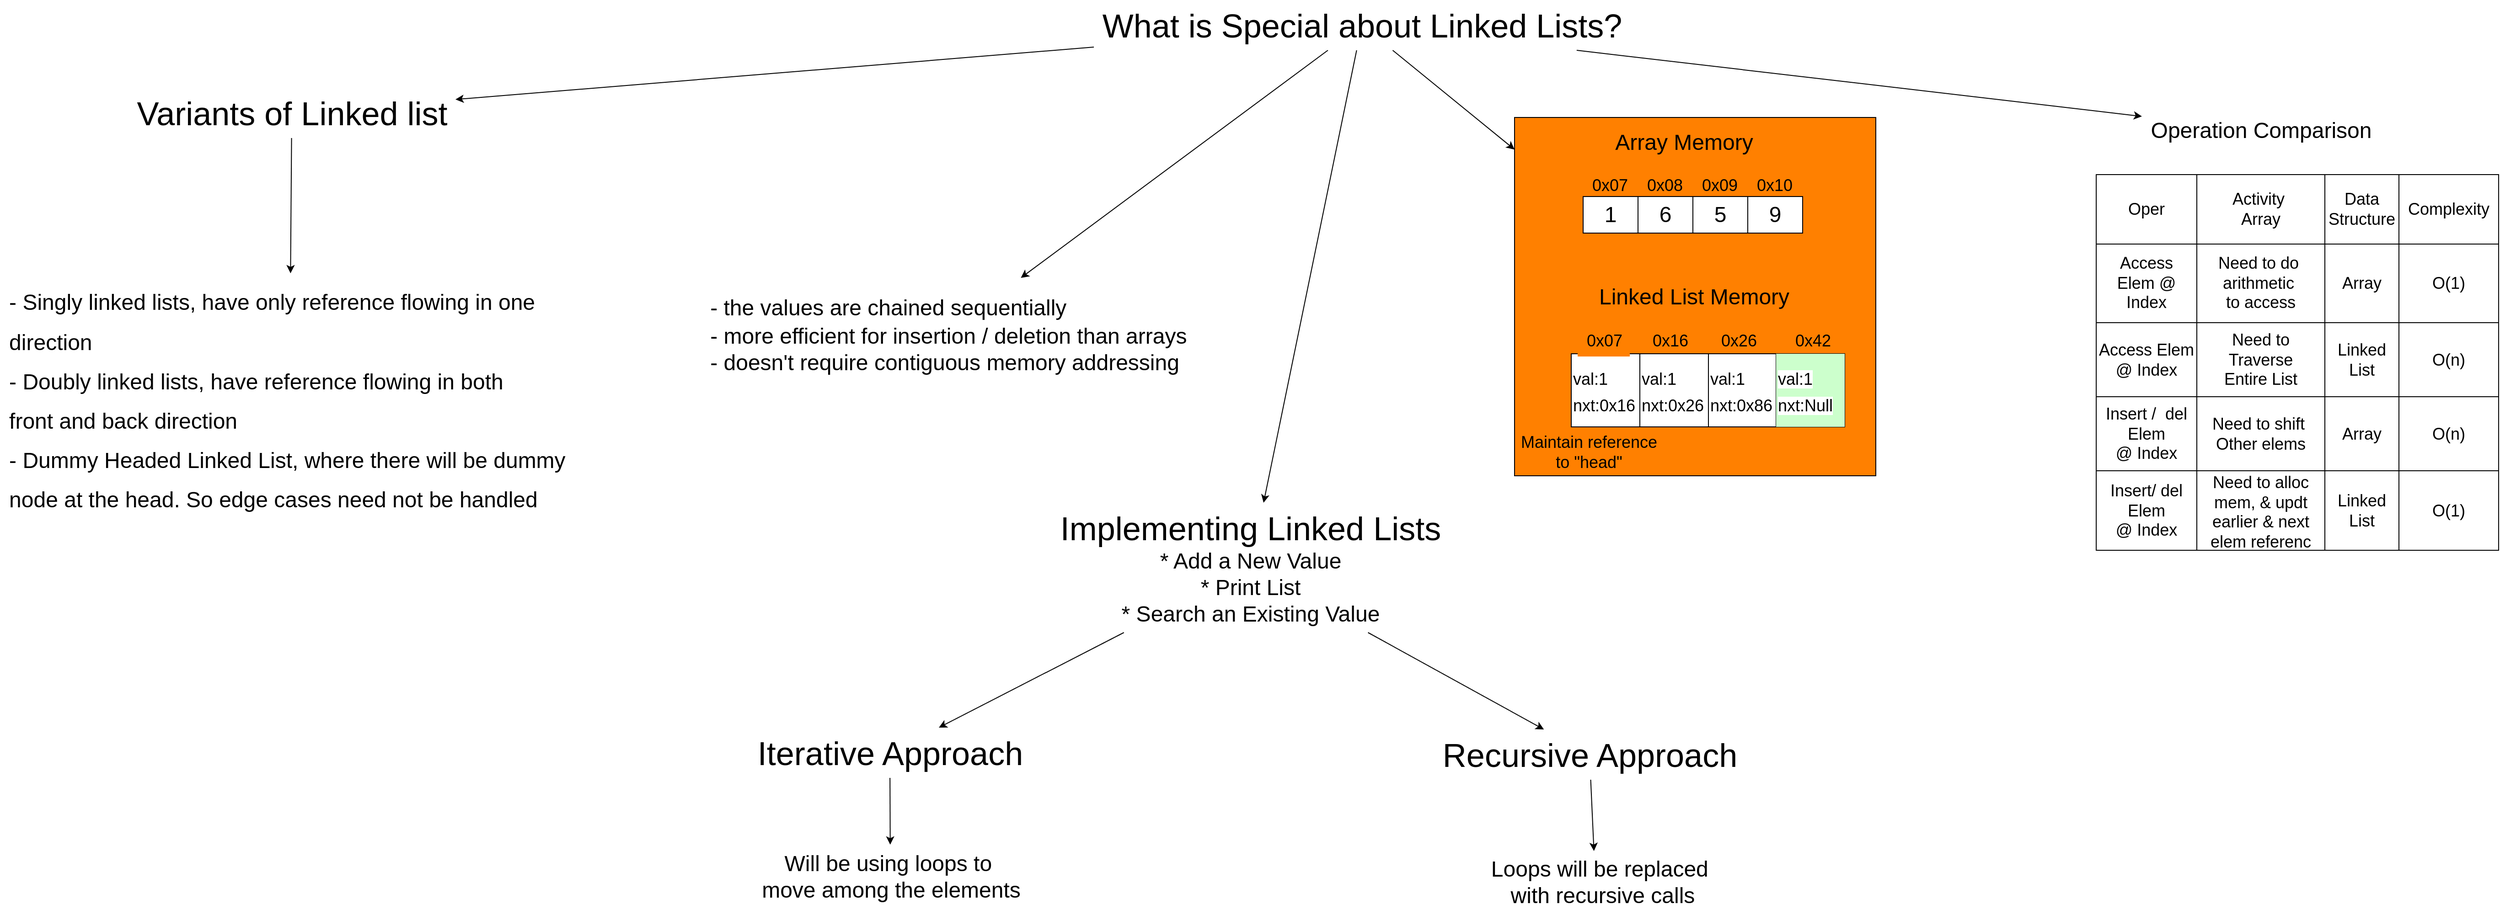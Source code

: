 <mxfile>
    <diagram id="RrGGoHX7LuX-mFYgmmAL" name="Page-1">
        <mxGraphModel dx="4876" dy="1552" grid="0" gridSize="10" guides="1" tooltips="1" connect="1" arrows="1" fold="1" page="0" pageScale="1" pageWidth="827" pageHeight="1169" math="0" shadow="0">
            <root>
                <mxCell id="0"/>
                <mxCell id="1" parent="0"/>
                <mxCell id="31" value="" style="whiteSpace=wrap;html=1;fontSize=18;fillColor=#FF8000;" parent="1" vertex="1">
                    <mxGeometry x="594" y="133.5" width="395" height="392" as="geometry"/>
                </mxCell>
                <mxCell id="4" style="edgeStyle=none;html=1;fontSize=24;" parent="1" source="2" target="3" edge="1">
                    <mxGeometry relative="1" as="geometry"/>
                </mxCell>
                <mxCell id="32" style="edgeStyle=none;html=1;fontSize=18;" parent="1" source="2" target="31" edge="1">
                    <mxGeometry relative="1" as="geometry"/>
                </mxCell>
                <mxCell id="36" style="edgeStyle=none;html=1;fontSize=18;" parent="1" source="2" target="35" edge="1">
                    <mxGeometry relative="1" as="geometry"/>
                </mxCell>
                <mxCell id="70" value="" style="edgeStyle=none;html=1;fontSize=18;" parent="1" source="2" target="69" edge="1">
                    <mxGeometry relative="1" as="geometry"/>
                </mxCell>
                <mxCell id="74" value="" style="edgeStyle=none;html=1;" edge="1" parent="1" source="2" target="73">
                    <mxGeometry relative="1" as="geometry"/>
                </mxCell>
                <mxCell id="2" value="&lt;font style=&quot;font-size: 36px;&quot;&gt;What is Special about Linked Lists?&lt;/font&gt;" style="text;html=1;align=center;verticalAlign=middle;resizable=0;points=[];autosize=1;strokeColor=none;fillColor=none;" parent="1" vertex="1">
                    <mxGeometry x="134" y="5" width="586" height="55" as="geometry"/>
                </mxCell>
                <mxCell id="3" value="&lt;div style=&quot;text-align: left;&quot;&gt;&lt;span style=&quot;font-size: 24px; background-color: initial;&quot;&gt;- the values are chained sequentially&amp;nbsp;&lt;/span&gt;&lt;/div&gt;&lt;font style=&quot;font-size: 24px;&quot;&gt;&lt;div style=&quot;text-align: left;&quot;&gt;&lt;span style=&quot;background-color: initial;&quot;&gt;- more efficient for insertion / deletion than arrays&amp;nbsp;&lt;/span&gt;&lt;/div&gt;&lt;div style=&quot;text-align: left;&quot;&gt;&lt;span style=&quot;background-color: initial;&quot;&gt;- doesn't require contiguous memory addressing&lt;/span&gt;&lt;/div&gt;&lt;/font&gt;" style="text;html=1;align=center;verticalAlign=middle;resizable=0;points=[];autosize=1;strokeColor=none;fillColor=none;fontSize=36;" parent="1" vertex="1">
                    <mxGeometry x="-295" y="309" width="546" height="113" as="geometry"/>
                </mxCell>
                <mxCell id="5" value="" style="shape=table;startSize=0;container=1;collapsible=0;childLayout=tableLayout;fontSize=24;" parent="1" vertex="1">
                    <mxGeometry x="669" y="220" width="240" height="40" as="geometry"/>
                </mxCell>
                <mxCell id="6" value="" style="shape=tableRow;horizontal=0;startSize=0;swimlaneHead=0;swimlaneBody=0;top=0;left=0;bottom=0;right=0;collapsible=0;dropTarget=0;fillColor=none;points=[[0,0.5],[1,0.5]];portConstraint=eastwest;fontSize=24;" parent="5" vertex="1">
                    <mxGeometry width="240" height="40" as="geometry"/>
                </mxCell>
                <mxCell id="7" value="1" style="shape=partialRectangle;html=1;whiteSpace=wrap;connectable=0;overflow=hidden;fillColor=none;top=0;left=0;bottom=0;right=0;pointerEvents=1;fontSize=24;" parent="6" vertex="1">
                    <mxGeometry width="60" height="40" as="geometry">
                        <mxRectangle width="60" height="40" as="alternateBounds"/>
                    </mxGeometry>
                </mxCell>
                <mxCell id="8" value="6" style="shape=partialRectangle;html=1;whiteSpace=wrap;connectable=0;overflow=hidden;fillColor=none;top=0;left=0;bottom=0;right=0;pointerEvents=1;fontSize=24;" parent="6" vertex="1">
                    <mxGeometry x="60" width="60" height="40" as="geometry">
                        <mxRectangle width="60" height="40" as="alternateBounds"/>
                    </mxGeometry>
                </mxCell>
                <mxCell id="9" value="5" style="shape=partialRectangle;html=1;whiteSpace=wrap;connectable=0;overflow=hidden;fillColor=none;top=0;left=0;bottom=0;right=0;pointerEvents=1;fontSize=24;" parent="6" vertex="1">
                    <mxGeometry x="120" width="60" height="40" as="geometry">
                        <mxRectangle width="60" height="40" as="alternateBounds"/>
                    </mxGeometry>
                </mxCell>
                <mxCell id="10" value="9" style="shape=partialRectangle;html=1;whiteSpace=wrap;connectable=0;overflow=hidden;fillColor=none;top=0;left=0;bottom=0;right=0;pointerEvents=1;fontSize=24;" parent="6" vertex="1">
                    <mxGeometry x="180" width="60" height="40" as="geometry">
                        <mxRectangle width="60" height="40" as="alternateBounds"/>
                    </mxGeometry>
                </mxCell>
                <mxCell id="11" value="Array Memory" style="text;html=1;align=center;verticalAlign=middle;resizable=0;points=[];autosize=1;strokeColor=none;fillColor=none;fontSize=24;" parent="1" vertex="1">
                    <mxGeometry x="694" y="140" width="169" height="41" as="geometry"/>
                </mxCell>
                <mxCell id="12" value="&lt;font style=&quot;font-size: 18px;&quot;&gt;0x07&lt;/font&gt;" style="text;html=1;align=center;verticalAlign=middle;resizable=0;points=[];autosize=1;strokeColor=none;fillColor=none;fontSize=24;" parent="1" vertex="1">
                    <mxGeometry x="669" y="185" width="57" height="41" as="geometry"/>
                </mxCell>
                <mxCell id="16" value="&lt;font style=&quot;font-size: 18px;&quot;&gt;0x08&lt;/font&gt;" style="text;html=1;align=center;verticalAlign=middle;resizable=0;points=[];autosize=1;strokeColor=none;fillColor=none;fontSize=24;" parent="1" vertex="1">
                    <mxGeometry x="729" y="185" width="57" height="41" as="geometry"/>
                </mxCell>
                <mxCell id="17" value="&lt;font style=&quot;font-size: 18px;&quot;&gt;0x09&lt;/font&gt;" style="text;html=1;align=center;verticalAlign=middle;resizable=0;points=[];autosize=1;strokeColor=none;fillColor=none;fontSize=24;" parent="1" vertex="1">
                    <mxGeometry x="789" y="185" width="57" height="41" as="geometry"/>
                </mxCell>
                <mxCell id="19" value="&lt;font style=&quot;font-size: 18px;&quot;&gt;0x10&lt;/font&gt;" style="text;html=1;align=center;verticalAlign=middle;resizable=0;points=[];autosize=1;strokeColor=none;fillColor=none;fontSize=24;" parent="1" vertex="1">
                    <mxGeometry x="849" y="185" width="57" height="41" as="geometry"/>
                </mxCell>
                <mxCell id="20" value="" style="shape=table;startSize=0;container=1;collapsible=0;childLayout=tableLayout;fontSize=24;" parent="1" vertex="1">
                    <mxGeometry x="656" y="392" width="299" height="80" as="geometry"/>
                </mxCell>
                <mxCell id="21" value="" style="shape=tableRow;horizontal=0;startSize=0;swimlaneHead=0;swimlaneBody=0;top=0;left=0;bottom=0;right=0;collapsible=0;dropTarget=0;fillColor=none;points=[[0,0.5],[1,0.5]];portConstraint=eastwest;fontSize=24;" parent="20" vertex="1">
                    <mxGeometry width="299" height="80" as="geometry"/>
                </mxCell>
                <mxCell id="22" value="&lt;font style=&quot;font-size: 18px;&quot;&gt;val:1&lt;br&gt;nxt:0x16&lt;/font&gt;" style="shape=partialRectangle;html=1;whiteSpace=wrap;connectable=0;overflow=hidden;fillColor=none;top=0;left=0;bottom=0;right=0;pointerEvents=1;fontSize=24;align=left;" parent="21" vertex="1">
                    <mxGeometry width="75" height="80" as="geometry">
                        <mxRectangle width="75" height="80" as="alternateBounds"/>
                    </mxGeometry>
                </mxCell>
                <mxCell id="23" value="&lt;span style=&quot;color: rgb(0, 0, 0); font-family: Helvetica; font-size: 18px; font-style: normal; font-variant-ligatures: normal; font-variant-caps: normal; font-weight: 400; letter-spacing: normal; orphans: 2; text-indent: 0px; text-transform: none; widows: 2; word-spacing: 0px; -webkit-text-stroke-width: 0px; background-color: rgb(255, 255, 255); text-decoration-thickness: initial; text-decoration-style: initial; text-decoration-color: initial; float: none; display: inline !important;&quot;&gt;val:1&lt;/span&gt;&lt;br style=&quot;border-color: var(--border-color); color: rgb(0, 0, 0); font-family: Helvetica; font-size: 18px; font-style: normal; font-variant-ligatures: normal; font-variant-caps: normal; font-weight: 400; letter-spacing: normal; orphans: 2; text-indent: 0px; text-transform: none; widows: 2; word-spacing: 0px; -webkit-text-stroke-width: 0px; background-color: rgb(255, 255, 255); text-decoration-thickness: initial; text-decoration-style: initial; text-decoration-color: initial;&quot;&gt;&lt;span style=&quot;color: rgb(0, 0, 0); font-family: Helvetica; font-size: 18px; font-style: normal; font-variant-ligatures: normal; font-variant-caps: normal; font-weight: 400; letter-spacing: normal; orphans: 2; text-indent: 0px; text-transform: none; widows: 2; word-spacing: 0px; -webkit-text-stroke-width: 0px; background-color: rgb(255, 255, 255); text-decoration-thickness: initial; text-decoration-style: initial; text-decoration-color: initial; float: none; display: inline !important;&quot;&gt;nxt:0x26&lt;/span&gt;" style="shape=partialRectangle;html=1;whiteSpace=wrap;connectable=0;overflow=hidden;fillColor=none;top=0;left=0;bottom=0;right=0;pointerEvents=1;fontSize=24;align=left;" parent="21" vertex="1">
                    <mxGeometry x="75" width="75" height="80" as="geometry">
                        <mxRectangle width="75" height="80" as="alternateBounds"/>
                    </mxGeometry>
                </mxCell>
                <mxCell id="24" value="&lt;span style=&quot;color: rgb(0, 0, 0); font-family: Helvetica; font-size: 18px; font-style: normal; font-variant-ligatures: normal; font-variant-caps: normal; font-weight: 400; letter-spacing: normal; orphans: 2; text-indent: 0px; text-transform: none; widows: 2; word-spacing: 0px; -webkit-text-stroke-width: 0px; background-color: rgb(255, 255, 255); text-decoration-thickness: initial; text-decoration-style: initial; text-decoration-color: initial; float: none; display: inline !important;&quot;&gt;val:1&lt;/span&gt;&lt;br style=&quot;border-color: var(--border-color); color: rgb(0, 0, 0); font-family: Helvetica; font-size: 18px; font-style: normal; font-variant-ligatures: normal; font-variant-caps: normal; font-weight: 400; letter-spacing: normal; orphans: 2; text-indent: 0px; text-transform: none; widows: 2; word-spacing: 0px; -webkit-text-stroke-width: 0px; background-color: rgb(255, 255, 255); text-decoration-thickness: initial; text-decoration-style: initial; text-decoration-color: initial;&quot;&gt;&lt;span style=&quot;color: rgb(0, 0, 0); font-family: Helvetica; font-size: 18px; font-style: normal; font-variant-ligatures: normal; font-variant-caps: normal; font-weight: 400; letter-spacing: normal; orphans: 2; text-indent: 0px; text-transform: none; widows: 2; word-spacing: 0px; -webkit-text-stroke-width: 0px; background-color: rgb(255, 255, 255); text-decoration-thickness: initial; text-decoration-style: initial; text-decoration-color: initial; float: none; display: inline !important;&quot;&gt;nxt:0x86&lt;/span&gt;" style="shape=partialRectangle;html=1;whiteSpace=wrap;connectable=0;overflow=hidden;fillColor=none;top=0;left=0;bottom=0;right=0;pointerEvents=1;fontSize=24;align=left;" parent="21" vertex="1">
                    <mxGeometry x="150" width="74" height="80" as="geometry">
                        <mxRectangle width="74" height="80" as="alternateBounds"/>
                    </mxGeometry>
                </mxCell>
                <mxCell id="25" value="&lt;span style=&quot;color: rgb(0, 0, 0); font-family: Helvetica; font-size: 18px; font-style: normal; font-variant-ligatures: normal; font-variant-caps: normal; font-weight: 400; letter-spacing: normal; orphans: 2; text-indent: 0px; text-transform: none; widows: 2; word-spacing: 0px; -webkit-text-stroke-width: 0px; background-color: rgb(255, 255, 255); text-decoration-thickness: initial; text-decoration-style: initial; text-decoration-color: initial; float: none; display: inline !important;&quot;&gt;val:1&lt;/span&gt;&lt;br style=&quot;border-color: var(--border-color); color: rgb(0, 0, 0); font-family: Helvetica; font-size: 18px; font-style: normal; font-variant-ligatures: normal; font-variant-caps: normal; font-weight: 400; letter-spacing: normal; orphans: 2; text-indent: 0px; text-transform: none; widows: 2; word-spacing: 0px; -webkit-text-stroke-width: 0px; background-color: rgb(255, 255, 255); text-decoration-thickness: initial; text-decoration-style: initial; text-decoration-color: initial;&quot;&gt;&lt;span style=&quot;color: rgb(0, 0, 0); font-family: Helvetica; font-size: 18px; font-style: normal; font-variant-ligatures: normal; font-variant-caps: normal; font-weight: 400; letter-spacing: normal; orphans: 2; text-indent: 0px; text-transform: none; widows: 2; word-spacing: 0px; -webkit-text-stroke-width: 0px; background-color: rgb(255, 255, 255); text-decoration-thickness: initial; text-decoration-style: initial; text-decoration-color: initial; float: none; display: inline !important;&quot;&gt;nxt:Null&lt;/span&gt;" style="shape=partialRectangle;html=1;whiteSpace=wrap;connectable=0;overflow=hidden;fillColor=#CCFFCC;top=0;left=0;bottom=0;right=0;pointerEvents=1;fontSize=24;align=left;" parent="21" vertex="1">
                    <mxGeometry x="224" width="75" height="80" as="geometry">
                        <mxRectangle width="75" height="80" as="alternateBounds"/>
                    </mxGeometry>
                </mxCell>
                <mxCell id="26" value="0x07" style="text;html=1;align=center;verticalAlign=middle;resizable=0;points=[];autosize=1;strokeColor=none;fillColor=#FF8000;fontSize=18;" parent="1" vertex="1">
                    <mxGeometry x="663" y="361" width="57" height="34" as="geometry"/>
                </mxCell>
                <mxCell id="27" value="0x16" style="text;html=1;align=center;verticalAlign=middle;resizable=0;points=[];autosize=1;strokeColor=none;fillColor=none;fontSize=18;" parent="1" vertex="1">
                    <mxGeometry x="735" y="361" width="57" height="34" as="geometry"/>
                </mxCell>
                <mxCell id="28" value="0x26" style="text;html=1;align=center;verticalAlign=middle;resizable=0;points=[];autosize=1;strokeColor=none;fillColor=none;fontSize=18;" parent="1" vertex="1">
                    <mxGeometry x="810" y="361" width="57" height="34" as="geometry"/>
                </mxCell>
                <mxCell id="29" value="0x42" style="text;html=1;align=center;verticalAlign=middle;resizable=0;points=[];autosize=1;strokeColor=none;fillColor=none;fontSize=18;" parent="1" vertex="1">
                    <mxGeometry x="891" y="361" width="57" height="34" as="geometry"/>
                </mxCell>
                <mxCell id="33" value="Linked List Memory" style="text;html=1;align=center;verticalAlign=middle;resizable=0;points=[];autosize=1;strokeColor=none;fillColor=none;fontSize=24;" parent="1" vertex="1">
                    <mxGeometry x="676.5" y="309" width="226" height="41" as="geometry"/>
                </mxCell>
                <mxCell id="34" value="Maintain reference&lt;br&gt;to &quot;head&quot;" style="text;html=1;align=center;verticalAlign=middle;resizable=0;points=[];autosize=1;strokeColor=none;fillColor=none;fontSize=18;" parent="1" vertex="1">
                    <mxGeometry x="591" y="472" width="167" height="55" as="geometry"/>
                </mxCell>
                <mxCell id="35" value="Operation Comparison" style="text;html=1;align=center;verticalAlign=middle;resizable=0;points=[];autosize=1;strokeColor=none;fillColor=none;fontSize=24;" parent="1" vertex="1">
                    <mxGeometry x="1280" y="127" width="259" height="41" as="geometry"/>
                </mxCell>
                <mxCell id="37" value="" style="shape=table;startSize=0;container=1;collapsible=0;childLayout=tableLayout;fontSize=18;fillColor=none;" parent="1" vertex="1">
                    <mxGeometry x="1230" y="196" width="440" height="411" as="geometry"/>
                </mxCell>
                <mxCell id="38" value="" style="shape=tableRow;horizontal=0;startSize=0;swimlaneHead=0;swimlaneBody=0;top=0;left=0;bottom=0;right=0;collapsible=0;dropTarget=0;fillColor=none;points=[[0,0.5],[1,0.5]];portConstraint=eastwest;fontSize=18;" parent="37" vertex="1">
                    <mxGeometry width="440" height="76" as="geometry"/>
                </mxCell>
                <mxCell id="39" value="Oper" style="shape=partialRectangle;html=1;whiteSpace=wrap;connectable=0;overflow=hidden;fillColor=none;top=0;left=0;bottom=0;right=0;pointerEvents=1;fontSize=18;" parent="38" vertex="1">
                    <mxGeometry width="110" height="76" as="geometry">
                        <mxRectangle width="110" height="76" as="alternateBounds"/>
                    </mxGeometry>
                </mxCell>
                <mxCell id="40" value="Activity&amp;nbsp;&lt;br&gt;Array" style="shape=partialRectangle;html=1;whiteSpace=wrap;connectable=0;overflow=hidden;fillColor=none;top=0;left=0;bottom=0;right=0;pointerEvents=1;fontSize=18;" parent="38" vertex="1">
                    <mxGeometry x="110" width="140" height="76" as="geometry">
                        <mxRectangle width="140" height="76" as="alternateBounds"/>
                    </mxGeometry>
                </mxCell>
                <mxCell id="41" value="Data Structure" style="shape=partialRectangle;html=1;whiteSpace=wrap;connectable=0;overflow=hidden;fillColor=none;top=0;left=0;bottom=0;right=0;pointerEvents=1;fontSize=18;" parent="38" vertex="1">
                    <mxGeometry x="250" width="81" height="76" as="geometry">
                        <mxRectangle width="81" height="76" as="alternateBounds"/>
                    </mxGeometry>
                </mxCell>
                <mxCell id="42" value="Complexity" style="shape=partialRectangle;html=1;whiteSpace=wrap;connectable=0;overflow=hidden;fillColor=none;top=0;left=0;bottom=0;right=0;pointerEvents=1;fontSize=18;" parent="38" vertex="1">
                    <mxGeometry x="331" width="109" height="76" as="geometry">
                        <mxRectangle width="109" height="76" as="alternateBounds"/>
                    </mxGeometry>
                </mxCell>
                <mxCell id="43" value="" style="shape=tableRow;horizontal=0;startSize=0;swimlaneHead=0;swimlaneBody=0;top=0;left=0;bottom=0;right=0;collapsible=0;dropTarget=0;fillColor=none;points=[[0,0.5],[1,0.5]];portConstraint=eastwest;fontSize=18;" parent="37" vertex="1">
                    <mxGeometry y="76" width="440" height="86" as="geometry"/>
                </mxCell>
                <mxCell id="44" value="Access&lt;br&gt;Elem @ Index" style="shape=partialRectangle;html=1;whiteSpace=wrap;connectable=0;overflow=hidden;fillColor=none;top=0;left=0;bottom=0;right=0;pointerEvents=1;fontSize=18;" parent="43" vertex="1">
                    <mxGeometry width="110" height="86" as="geometry">
                        <mxRectangle width="110" height="86" as="alternateBounds"/>
                    </mxGeometry>
                </mxCell>
                <mxCell id="45" value="Need to do&amp;nbsp;&lt;br&gt;arithmetic&amp;nbsp;&lt;br&gt;to access" style="shape=partialRectangle;html=1;whiteSpace=wrap;connectable=0;overflow=hidden;fillColor=none;top=0;left=0;bottom=0;right=0;pointerEvents=1;fontSize=18;" parent="43" vertex="1">
                    <mxGeometry x="110" width="140" height="86" as="geometry">
                        <mxRectangle width="140" height="86" as="alternateBounds"/>
                    </mxGeometry>
                </mxCell>
                <mxCell id="46" value="Array" style="shape=partialRectangle;html=1;whiteSpace=wrap;connectable=0;overflow=hidden;fillColor=none;top=0;left=0;bottom=0;right=0;pointerEvents=1;fontSize=18;" parent="43" vertex="1">
                    <mxGeometry x="250" width="81" height="86" as="geometry">
                        <mxRectangle width="81" height="86" as="alternateBounds"/>
                    </mxGeometry>
                </mxCell>
                <mxCell id="47" value="O(1)" style="shape=partialRectangle;html=1;whiteSpace=wrap;connectable=0;overflow=hidden;fillColor=none;top=0;left=0;bottom=0;right=0;pointerEvents=1;fontSize=18;" parent="43" vertex="1">
                    <mxGeometry x="331" width="109" height="86" as="geometry">
                        <mxRectangle width="109" height="86" as="alternateBounds"/>
                    </mxGeometry>
                </mxCell>
                <mxCell id="48" value="" style="shape=tableRow;horizontal=0;startSize=0;swimlaneHead=0;swimlaneBody=0;top=0;left=0;bottom=0;right=0;collapsible=0;dropTarget=0;fillColor=none;points=[[0,0.5],[1,0.5]];portConstraint=eastwest;fontSize=18;" parent="37" vertex="1">
                    <mxGeometry y="162" width="440" height="81" as="geometry"/>
                </mxCell>
                <mxCell id="49" value="Access Elem&lt;br&gt;@ Index" style="shape=partialRectangle;html=1;whiteSpace=wrap;connectable=0;overflow=hidden;fillColor=none;top=0;left=0;bottom=0;right=0;pointerEvents=1;fontSize=18;" parent="48" vertex="1">
                    <mxGeometry width="110" height="81" as="geometry">
                        <mxRectangle width="110" height="81" as="alternateBounds"/>
                    </mxGeometry>
                </mxCell>
                <mxCell id="50" value="Need to Traverse&lt;br&gt;Entire List" style="shape=partialRectangle;html=1;whiteSpace=wrap;connectable=0;overflow=hidden;fillColor=none;top=0;left=0;bottom=0;right=0;pointerEvents=1;fontSize=18;" parent="48" vertex="1">
                    <mxGeometry x="110" width="140" height="81" as="geometry">
                        <mxRectangle width="140" height="81" as="alternateBounds"/>
                    </mxGeometry>
                </mxCell>
                <mxCell id="51" value="Linked List" style="shape=partialRectangle;html=1;whiteSpace=wrap;connectable=0;overflow=hidden;fillColor=none;top=0;left=0;bottom=0;right=0;pointerEvents=1;fontSize=18;" parent="48" vertex="1">
                    <mxGeometry x="250" width="81" height="81" as="geometry">
                        <mxRectangle width="81" height="81" as="alternateBounds"/>
                    </mxGeometry>
                </mxCell>
                <mxCell id="52" value="O(n)" style="shape=partialRectangle;html=1;whiteSpace=wrap;connectable=0;overflow=hidden;fillColor=none;top=0;left=0;bottom=0;right=0;pointerEvents=1;fontSize=18;" parent="48" vertex="1">
                    <mxGeometry x="331" width="109" height="81" as="geometry">
                        <mxRectangle width="109" height="81" as="alternateBounds"/>
                    </mxGeometry>
                </mxCell>
                <mxCell id="63" style="shape=tableRow;horizontal=0;startSize=0;swimlaneHead=0;swimlaneBody=0;top=0;left=0;bottom=0;right=0;collapsible=0;dropTarget=0;fillColor=none;points=[[0,0.5],[1,0.5]];portConstraint=eastwest;fontSize=18;" parent="37" vertex="1">
                    <mxGeometry y="243" width="440" height="81" as="geometry"/>
                </mxCell>
                <mxCell id="64" value="Insert /&amp;nbsp; del Elem&lt;br&gt;@ Index" style="shape=partialRectangle;html=1;whiteSpace=wrap;connectable=0;overflow=hidden;fillColor=none;top=0;left=0;bottom=0;right=0;pointerEvents=1;fontSize=18;" parent="63" vertex="1">
                    <mxGeometry width="110" height="81" as="geometry">
                        <mxRectangle width="110" height="81" as="alternateBounds"/>
                    </mxGeometry>
                </mxCell>
                <mxCell id="65" value="Need to shift&amp;nbsp;&lt;br&gt;Other elems" style="shape=partialRectangle;html=1;whiteSpace=wrap;connectable=0;overflow=hidden;fillColor=none;top=0;left=0;bottom=0;right=0;pointerEvents=1;fontSize=18;" parent="63" vertex="1">
                    <mxGeometry x="110" width="140" height="81" as="geometry">
                        <mxRectangle width="140" height="81" as="alternateBounds"/>
                    </mxGeometry>
                </mxCell>
                <mxCell id="66" value="Array" style="shape=partialRectangle;html=1;whiteSpace=wrap;connectable=0;overflow=hidden;fillColor=none;top=0;left=0;bottom=0;right=0;pointerEvents=1;fontSize=18;" parent="63" vertex="1">
                    <mxGeometry x="250" width="81" height="81" as="geometry">
                        <mxRectangle width="81" height="81" as="alternateBounds"/>
                    </mxGeometry>
                </mxCell>
                <mxCell id="67" value="O(n)" style="shape=partialRectangle;html=1;whiteSpace=wrap;connectable=0;overflow=hidden;fillColor=none;top=0;left=0;bottom=0;right=0;pointerEvents=1;fontSize=18;" parent="63" vertex="1">
                    <mxGeometry x="331" width="109" height="81" as="geometry">
                        <mxRectangle width="109" height="81" as="alternateBounds"/>
                    </mxGeometry>
                </mxCell>
                <mxCell id="58" style="shape=tableRow;horizontal=0;startSize=0;swimlaneHead=0;swimlaneBody=0;top=0;left=0;bottom=0;right=0;collapsible=0;dropTarget=0;fillColor=none;points=[[0,0.5],[1,0.5]];portConstraint=eastwest;fontSize=18;" parent="37" vertex="1">
                    <mxGeometry y="324" width="440" height="87" as="geometry"/>
                </mxCell>
                <mxCell id="59" value="Insert/ del Elem&lt;br&gt;@ Index" style="shape=partialRectangle;html=1;whiteSpace=wrap;connectable=0;overflow=hidden;fillColor=none;top=0;left=0;bottom=0;right=0;pointerEvents=1;fontSize=18;" parent="58" vertex="1">
                    <mxGeometry width="110" height="87" as="geometry">
                        <mxRectangle width="110" height="87" as="alternateBounds"/>
                    </mxGeometry>
                </mxCell>
                <mxCell id="60" value="Need to alloc mem, &amp;amp; updt earlier &amp;amp; next elem referenc" style="shape=partialRectangle;html=1;whiteSpace=wrap;connectable=0;overflow=hidden;fillColor=none;top=0;left=0;bottom=0;right=0;pointerEvents=1;fontSize=18;" parent="58" vertex="1">
                    <mxGeometry x="110" width="140" height="87" as="geometry">
                        <mxRectangle width="140" height="87" as="alternateBounds"/>
                    </mxGeometry>
                </mxCell>
                <mxCell id="61" value="Linked List" style="shape=partialRectangle;html=1;whiteSpace=wrap;connectable=0;overflow=hidden;fillColor=none;top=0;left=0;bottom=0;right=0;pointerEvents=1;fontSize=18;" parent="58" vertex="1">
                    <mxGeometry x="250" width="81" height="87" as="geometry">
                        <mxRectangle width="81" height="87" as="alternateBounds"/>
                    </mxGeometry>
                </mxCell>
                <mxCell id="62" value="O(1)" style="shape=partialRectangle;html=1;whiteSpace=wrap;connectable=0;overflow=hidden;fillColor=none;top=0;left=0;bottom=0;right=0;pointerEvents=1;fontSize=18;" parent="58" vertex="1">
                    <mxGeometry x="331" width="109" height="87" as="geometry">
                        <mxRectangle width="109" height="87" as="alternateBounds"/>
                    </mxGeometry>
                </mxCell>
                <mxCell id="72" style="edgeStyle=none;html=1;fontSize=18;" parent="1" source="69" target="71" edge="1">
                    <mxGeometry relative="1" as="geometry"/>
                </mxCell>
                <mxCell id="69" value="&lt;span style=&quot;font-size: 36px;&quot;&gt;Variants of Linked list&lt;/span&gt;" style="text;html=1;align=center;verticalAlign=middle;resizable=0;points=[];autosize=1;strokeColor=none;fillColor=none;fontSize=18;" parent="1" vertex="1">
                    <mxGeometry x="-922" y="101" width="358" height="55" as="geometry"/>
                </mxCell>
                <mxCell id="71" value="&lt;div style=&quot;text-align: left;&quot;&gt;&lt;span style=&quot;font-size: 24px; background-color: initial;&quot;&gt;- Singly linked lists, have only reference flowing in one&amp;nbsp;&lt;/span&gt;&lt;/div&gt;&lt;div style=&quot;text-align: left;&quot;&gt;&lt;span style=&quot;font-size: 24px; background-color: initial;&quot;&gt;direction&lt;/span&gt;&lt;/div&gt;&lt;div style=&quot;text-align: left;&quot;&gt;&lt;span style=&quot;font-size: 24px; background-color: initial;&quot;&gt;- Doubly linked lists, have reference flowing in both&amp;nbsp;&lt;/span&gt;&lt;/div&gt;&lt;div style=&quot;text-align: left;&quot;&gt;&lt;span style=&quot;font-size: 24px; background-color: initial;&quot;&gt;front and back direction&amp;nbsp;&lt;/span&gt;&lt;/div&gt;&lt;div style=&quot;text-align: left;&quot;&gt;&lt;span style=&quot;font-size: 24px; background-color: initial;&quot;&gt;- Dummy Headed Linked List, where there will be dummy&amp;nbsp;&lt;/span&gt;&lt;/div&gt;&lt;div style=&quot;text-align: left;&quot;&gt;&lt;span style=&quot;font-size: 24px; background-color: initial;&quot;&gt;node at the head. So edge cases need not be handled&lt;/span&gt;&lt;/div&gt;&lt;div style=&quot;text-align: left;&quot;&gt;&lt;span style=&quot;font-size: 24px; background-color: initial;&quot;&gt;&lt;br&gt;&lt;/span&gt;&lt;/div&gt;" style="text;html=1;align=center;verticalAlign=middle;resizable=0;points=[];autosize=1;strokeColor=none;fillColor=none;fontSize=36;" parent="1" vertex="1">
                    <mxGeometry x="-1062" y="304" width="633" height="314" as="geometry"/>
                </mxCell>
                <mxCell id="76" value="" style="edgeStyle=none;html=1;" edge="1" parent="1" source="73" target="75">
                    <mxGeometry relative="1" as="geometry"/>
                </mxCell>
                <mxCell id="78" style="edgeStyle=none;html=1;" edge="1" parent="1" source="73" target="77">
                    <mxGeometry relative="1" as="geometry"/>
                </mxCell>
                <mxCell id="73" value="&lt;font style=&quot;&quot;&gt;&lt;span style=&quot;font-size: 36px;&quot;&gt;Implementing Linked Lists&lt;/span&gt;&lt;br&gt;&lt;font style=&quot;font-size: 24px;&quot;&gt;* Add a New Value&lt;br&gt;* Print List&lt;br&gt;* Search an Existing Value&lt;/font&gt;&lt;br&gt;&lt;/font&gt;" style="text;html=1;align=center;verticalAlign=middle;resizable=0;points=[];autosize=1;strokeColor=none;fillColor=none;" vertex="1" parent="1">
                    <mxGeometry x="88" y="555" width="434" height="142" as="geometry"/>
                </mxCell>
                <mxCell id="80" value="" style="edgeStyle=none;html=1;fontSize=24;" edge="1" parent="1" source="75" target="79">
                    <mxGeometry relative="1" as="geometry"/>
                </mxCell>
                <mxCell id="75" value="&lt;font style=&quot;font-size: 36px;&quot;&gt;Iterative Approach&lt;/font&gt;" style="text;html=1;align=center;verticalAlign=middle;resizable=0;points=[];autosize=1;strokeColor=none;fillColor=none;" vertex="1" parent="1">
                    <mxGeometry x="-243" y="801" width="308" height="55" as="geometry"/>
                </mxCell>
                <mxCell id="83" style="edgeStyle=none;html=1;entryX=0.465;entryY=0.014;entryDx=0;entryDy=0;entryPerimeter=0;fontSize=24;" edge="1" parent="1" source="77" target="81">
                    <mxGeometry relative="1" as="geometry"/>
                </mxCell>
                <mxCell id="77" value="&lt;font style=&quot;font-size: 36px;&quot;&gt;Recursive Approach&lt;/font&gt;" style="text;html=1;align=center;verticalAlign=middle;resizable=0;points=[];autosize=1;strokeColor=none;fillColor=none;" vertex="1" parent="1">
                    <mxGeometry x="506" y="803" width="340" height="55" as="geometry"/>
                </mxCell>
                <mxCell id="79" value="Will be using loops to&amp;nbsp;&lt;br&gt;move among the elements" style="text;html=1;align=center;verticalAlign=middle;resizable=0;points=[];autosize=1;strokeColor=none;fillColor=none;fontSize=24;" vertex="1" parent="1">
                    <mxGeometry x="-239" y="929" width="301" height="70" as="geometry"/>
                </mxCell>
                <mxCell id="81" value="Loops will be replaced&amp;nbsp;&lt;br&gt;with recursive calls" style="text;html=1;align=center;verticalAlign=middle;resizable=0;points=[];autosize=1;strokeColor=none;fillColor=none;fontSize=24;" vertex="1" parent="1">
                    <mxGeometry x="559" y="935" width="262" height="70" as="geometry"/>
                </mxCell>
            </root>
        </mxGraphModel>
    </diagram>
</mxfile>